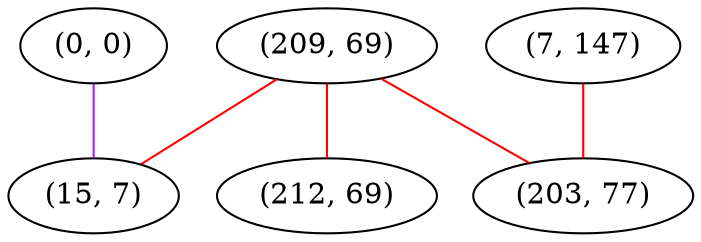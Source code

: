 graph "" {
"(209, 69)";
"(0, 0)";
"(7, 147)";
"(15, 7)";
"(212, 69)";
"(203, 77)";
"(209, 69)" -- "(212, 69)"  [color=red, key=0, weight=1];
"(209, 69)" -- "(15, 7)"  [color=red, key=0, weight=1];
"(209, 69)" -- "(203, 77)"  [color=red, key=0, weight=1];
"(0, 0)" -- "(15, 7)"  [color=purple, key=0, weight=4];
"(7, 147)" -- "(203, 77)"  [color=red, key=0, weight=1];
}
